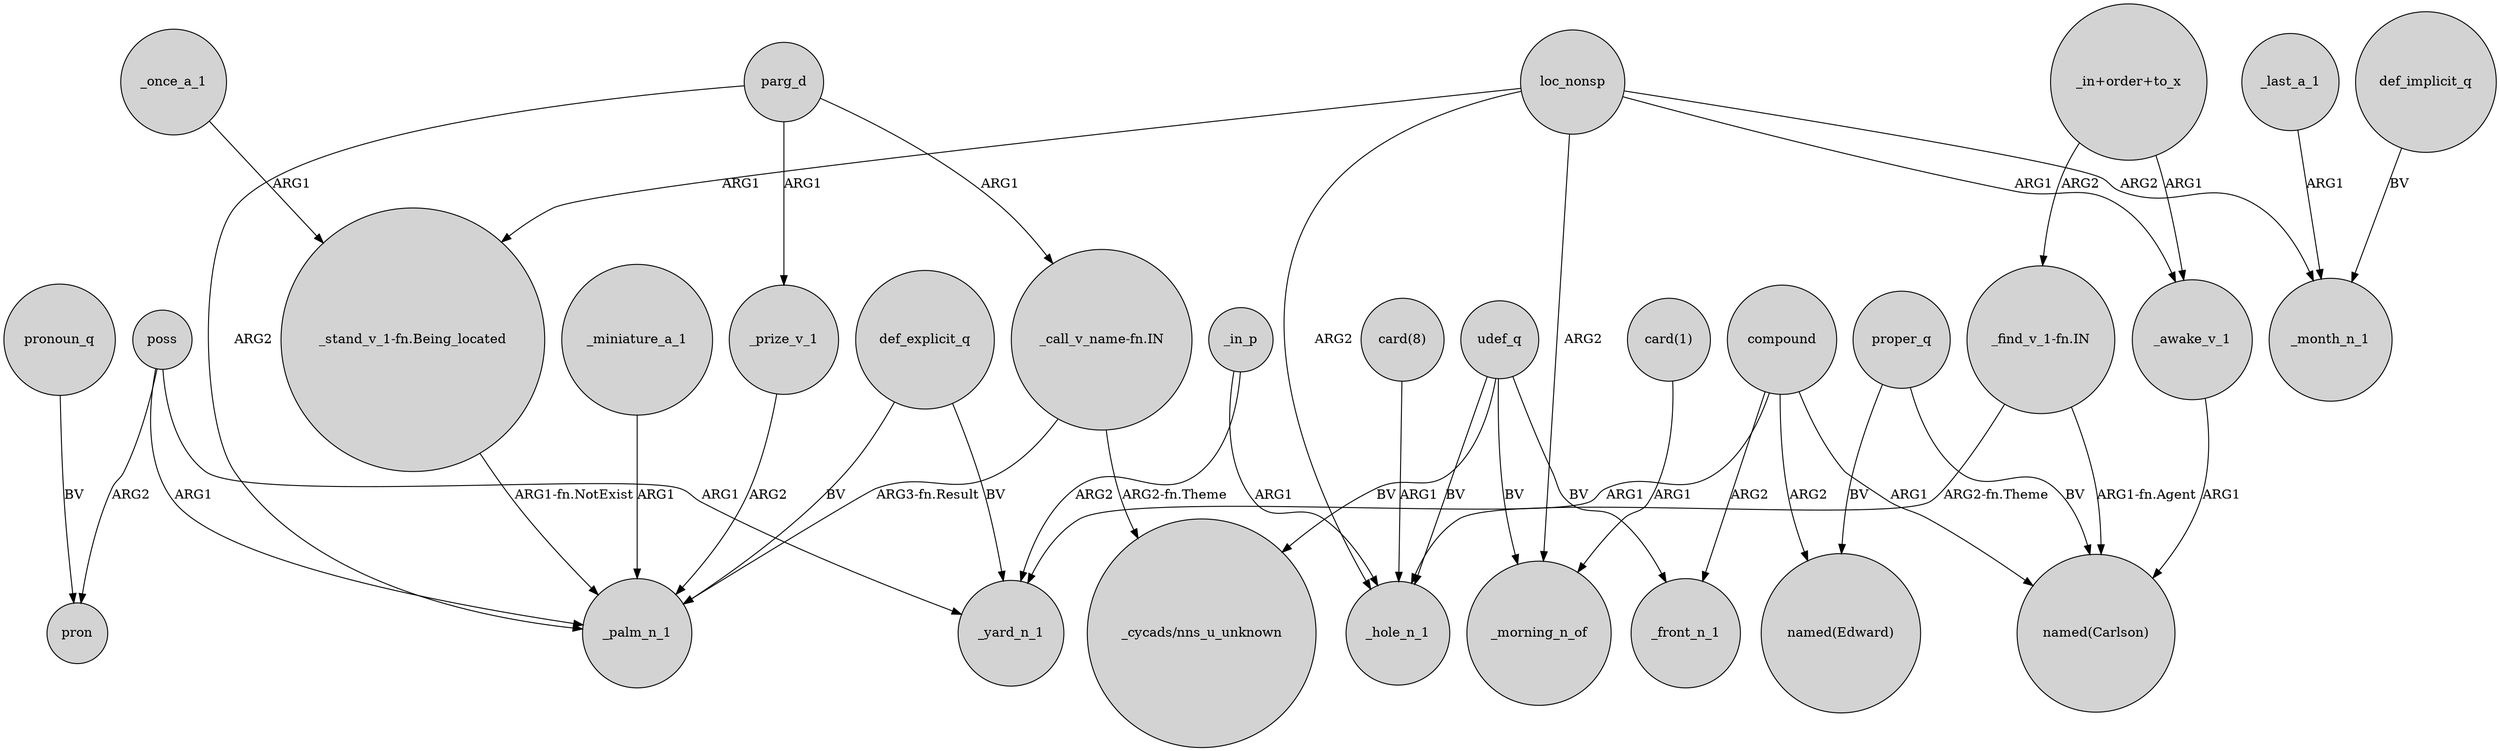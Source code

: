 digraph {
	node [shape=circle style=filled]
	_in_p -> _yard_n_1 [label=ARG2]
	def_implicit_q -> _month_n_1 [label=BV]
	poss -> pron [label=ARG2]
	poss -> _yard_n_1 [label=ARG1]
	"_in+order+to_x" -> _awake_v_1 [label=ARG1]
	def_explicit_q -> _palm_n_1 [label=BV]
	proper_q -> "named(Carlson)" [label=BV]
	_prize_v_1 -> _palm_n_1 [label=ARG2]
	udef_q -> _hole_n_1 [label=BV]
	loc_nonsp -> _morning_n_of [label=ARG2]
	_once_a_1 -> "_stand_v_1-fn.Being_located" [label=ARG1]
	"card(1)" -> _morning_n_of [label=ARG1]
	parg_d -> _palm_n_1 [label=ARG2]
	udef_q -> "_cycads/nns_u_unknown" [label=BV]
	compound -> _yard_n_1 [label=ARG1]
	parg_d -> "_call_v_name-fn.IN" [label=ARG1]
	"_find_v_1-fn.IN" -> _hole_n_1 [label="ARG2-fn.Theme"]
	compound -> "named(Edward)" [label=ARG2]
	pronoun_q -> pron [label=BV]
	"_call_v_name-fn.IN" -> "_cycads/nns_u_unknown" [label="ARG2-fn.Theme"]
	_in_p -> _hole_n_1 [label=ARG1]
	loc_nonsp -> _hole_n_1 [label=ARG2]
	"_call_v_name-fn.IN" -> _palm_n_1 [label="ARG3-fn.Result"]
	_miniature_a_1 -> _palm_n_1 [label=ARG1]
	compound -> _front_n_1 [label=ARG2]
	parg_d -> _prize_v_1 [label=ARG1]
	"_find_v_1-fn.IN" -> "named(Carlson)" [label="ARG1-fn.Agent"]
	udef_q -> _front_n_1 [label=BV]
	"_stand_v_1-fn.Being_located" -> _palm_n_1 [label="ARG1-fn.NotExist"]
	loc_nonsp -> "_stand_v_1-fn.Being_located" [label=ARG1]
	_last_a_1 -> _month_n_1 [label=ARG1]
	def_explicit_q -> _yard_n_1 [label=BV]
	poss -> _palm_n_1 [label=ARG1]
	compound -> "named(Carlson)" [label=ARG1]
	"_in+order+to_x" -> "_find_v_1-fn.IN" [label=ARG2]
	proper_q -> "named(Edward)" [label=BV]
	loc_nonsp -> _month_n_1 [label=ARG2]
	"card(8)" -> _hole_n_1 [label=ARG1]
	_awake_v_1 -> "named(Carlson)" [label=ARG1]
	loc_nonsp -> _awake_v_1 [label=ARG1]
	udef_q -> _morning_n_of [label=BV]
}
